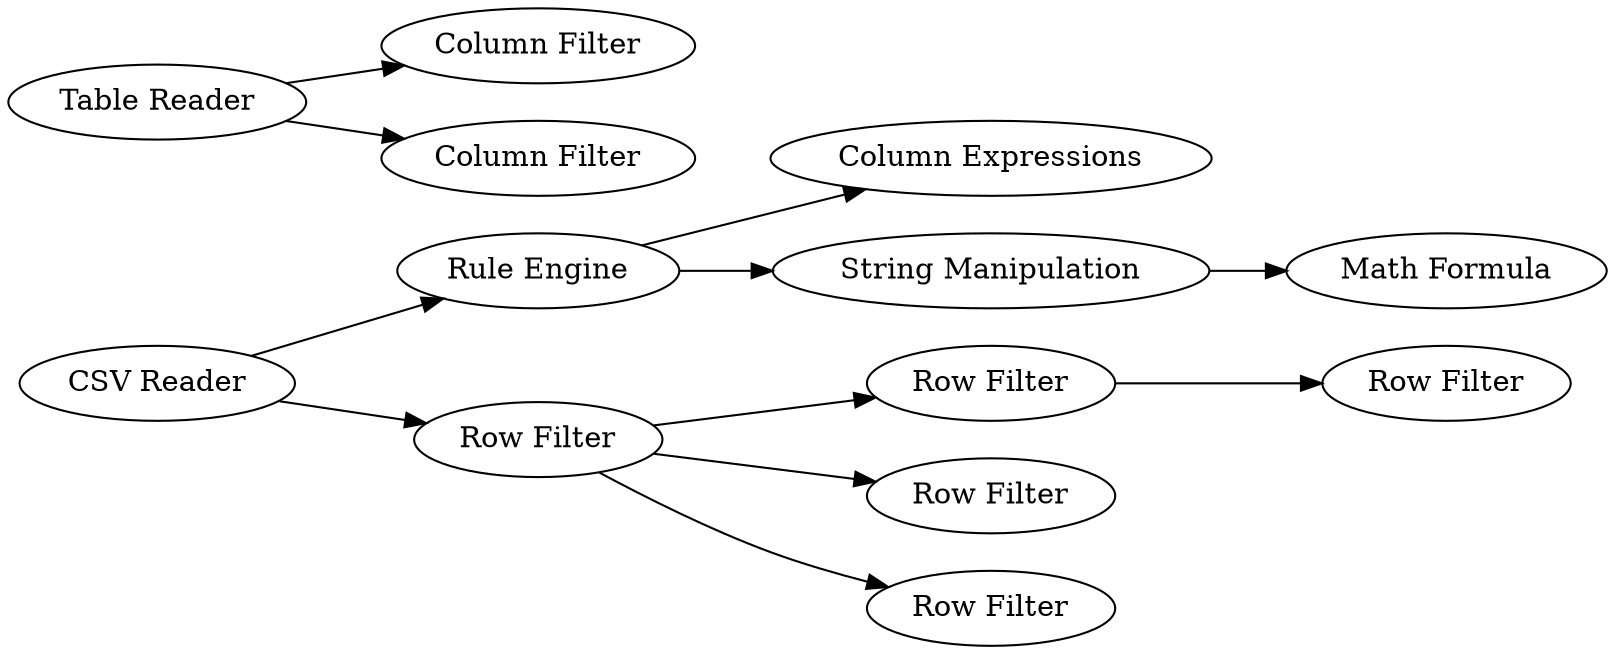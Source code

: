 digraph {
	"8359581271040206840_11" [label="Row Filter"]
	"8359581271040206840_26" [label="Table Reader"]
	"8359581271040206840_27" [label="Rule Engine"]
	"8359581271040206840_12" [label="Row Filter"]
	"8359581271040206840_25" [label="CSV Reader"]
	"8359581271040206840_5" [label="Row Filter"]
	"8359581271040206840_23" [label="Column Filter"]
	"8359581271040206840_29" [label="Math Formula"]
	"8359581271040206840_3" [label="Row Filter"]
	"8359581271040206840_30" [label="Column Expressions"]
	"8359581271040206840_28" [label="String Manipulation"]
	"8359581271040206840_2" [label="Row Filter"]
	"8359581271040206840_24" [label="Column Filter"]
	"8359581271040206840_28" -> "8359581271040206840_29"
	"8359581271040206840_27" -> "8359581271040206840_30"
	"8359581271040206840_26" -> "8359581271040206840_23"
	"8359581271040206840_2" -> "8359581271040206840_3"
	"8359581271040206840_25" -> "8359581271040206840_27"
	"8359581271040206840_27" -> "8359581271040206840_28"
	"8359581271040206840_26" -> "8359581271040206840_24"
	"8359581271040206840_2" -> "8359581271040206840_5"
	"8359581271040206840_11" -> "8359581271040206840_12"
	"8359581271040206840_2" -> "8359581271040206840_11"
	"8359581271040206840_25" -> "8359581271040206840_2"
	rankdir=LR
}
